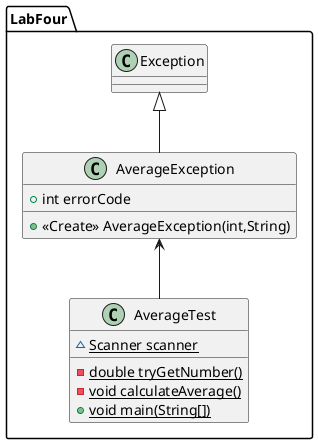 @startuml
class LabFour.AverageException {
+ int errorCode
+ <<Create>> AverageException(int,String)
}
class LabFour.AverageTest {
~ {static} Scanner scanner
- {static} double tryGetNumber()
- {static} void calculateAverage()
+ {static} void main(String[])
}


LabFour.Exception <|-- LabFour.AverageException
LabFour.AverageTest -u-> LabFour.AverageException
@enduml